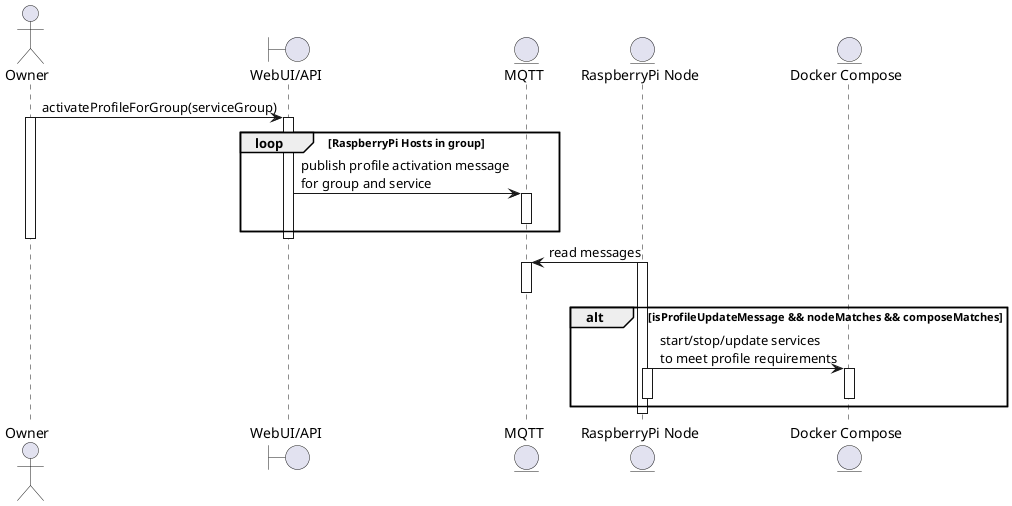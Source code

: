 @startuml

actor "Owner" AS user

boundary "WebUI/API" as api
entity "MQTT" as mqtt
entity "RaspberryPi Node" as raspi
entity "Docker Compose" as compose

user -> api : activateProfileForGroup(serviceGroup)
activate user
activate api
loop RaspberryPi Hosts in group
  api -> mqtt : publish profile activation message\nfor group and service
  activate mqtt
  deactivate mqtt
end
deactivate api
deactivate user

raspi -> mqtt : read messages
activate raspi
activate mqtt
deactivate mqtt
alt isProfileUpdateMessage && nodeMatches && composeMatches
  raspi -> compose : start/stop/update services\nto meet profile requirements
  activate raspi
  activate compose
  deactivate compose
  deactivate raspi
end
deactivate raspi

@enduml
